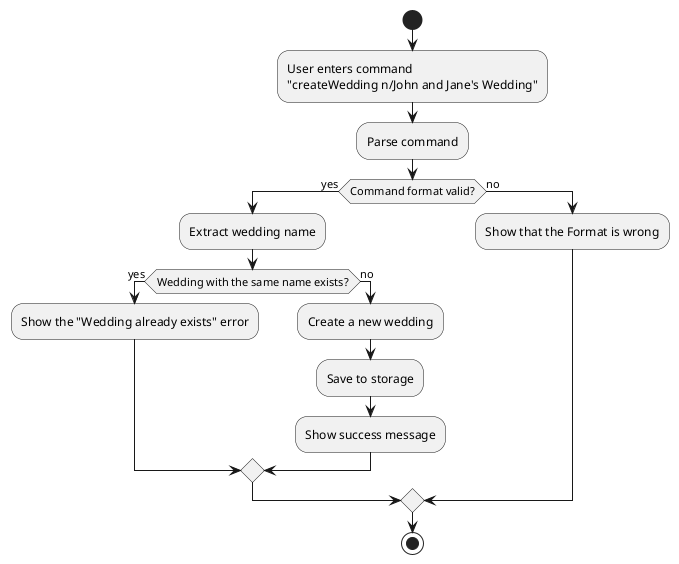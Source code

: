 @startuml
start

:User enters command
"createWedding n/John and Jane's Wedding";

:Parse command;

if (Command format valid?) then (yes)
  :Extract wedding name;
  if (Wedding with the same name exists?) then (yes)
    :Show the "Wedding already exists" error;
  else (no)
    :Create a new wedding;
    :Save to storage;
    :Show success message;
  endif
else (no)
  :Show that the Format is wrong;
endif

stop
@enduml
